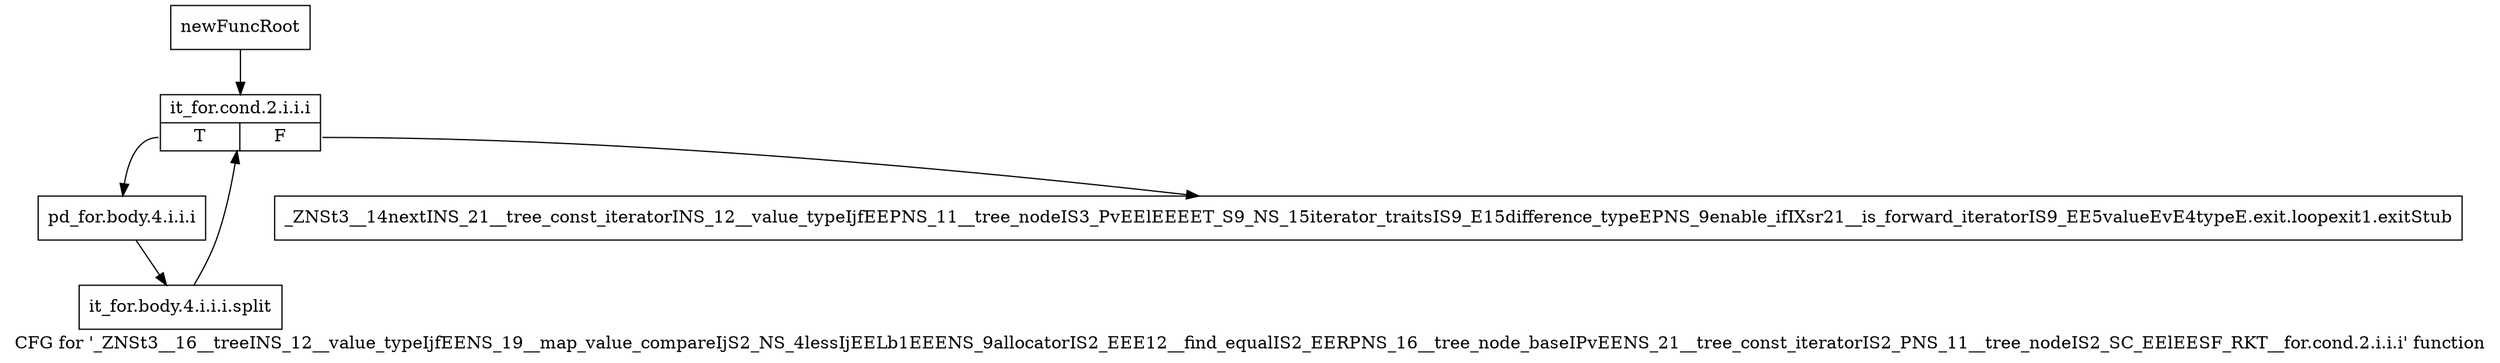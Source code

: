 digraph "CFG for '_ZNSt3__16__treeINS_12__value_typeIjfEENS_19__map_value_compareIjS2_NS_4lessIjEELb1EEENS_9allocatorIS2_EEE12__find_equalIS2_EERPNS_16__tree_node_baseIPvEENS_21__tree_const_iteratorIS2_PNS_11__tree_nodeIS2_SC_EElEESF_RKT__for.cond.2.i.i.i' function" {
	label="CFG for '_ZNSt3__16__treeINS_12__value_typeIjfEENS_19__map_value_compareIjS2_NS_4lessIjEELb1EEENS_9allocatorIS2_EEE12__find_equalIS2_EERPNS_16__tree_node_baseIPvEENS_21__tree_const_iteratorIS2_PNS_11__tree_nodeIS2_SC_EElEESF_RKT__for.cond.2.i.i.i' function";

	Node0x9014000 [shape=record,label="{newFuncRoot}"];
	Node0x9014000 -> Node0x90140a0;
	Node0x9014050 [shape=record,label="{_ZNSt3__14nextINS_21__tree_const_iteratorINS_12__value_typeIjfEEPNS_11__tree_nodeIS3_PvEElEEEET_S9_NS_15iterator_traitsIS9_E15difference_typeEPNS_9enable_ifIXsr21__is_forward_iteratorIS9_EE5valueEvE4typeE.exit.loopexit1.exitStub}"];
	Node0x90140a0 [shape=record,label="{it_for.cond.2.i.i.i|{<s0>T|<s1>F}}"];
	Node0x90140a0:s0 -> Node0x90140f0;
	Node0x90140a0:s1 -> Node0x9014050;
	Node0x90140f0 [shape=record,label="{pd_for.body.4.i.i.i}"];
	Node0x90140f0 -> Node0xc5ba980;
	Node0xc5ba980 [shape=record,label="{it_for.body.4.i.i.i.split}"];
	Node0xc5ba980 -> Node0x90140a0;
}
